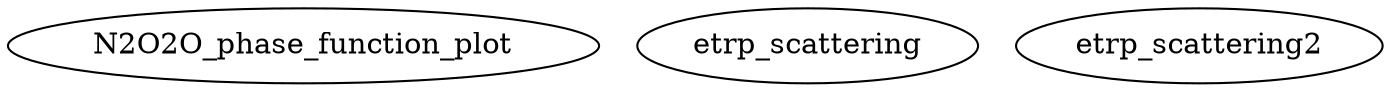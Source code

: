 /* Created by mdot for Matlab */
digraph m2html {

  N2O2O_phase_function_plot [URL="N2O2O_phase_function_plot.html"];
  etrp_scattering [URL="etrp_scattering.html"];
  etrp_scattering2 [URL="etrp_scattering2.html"];
}
